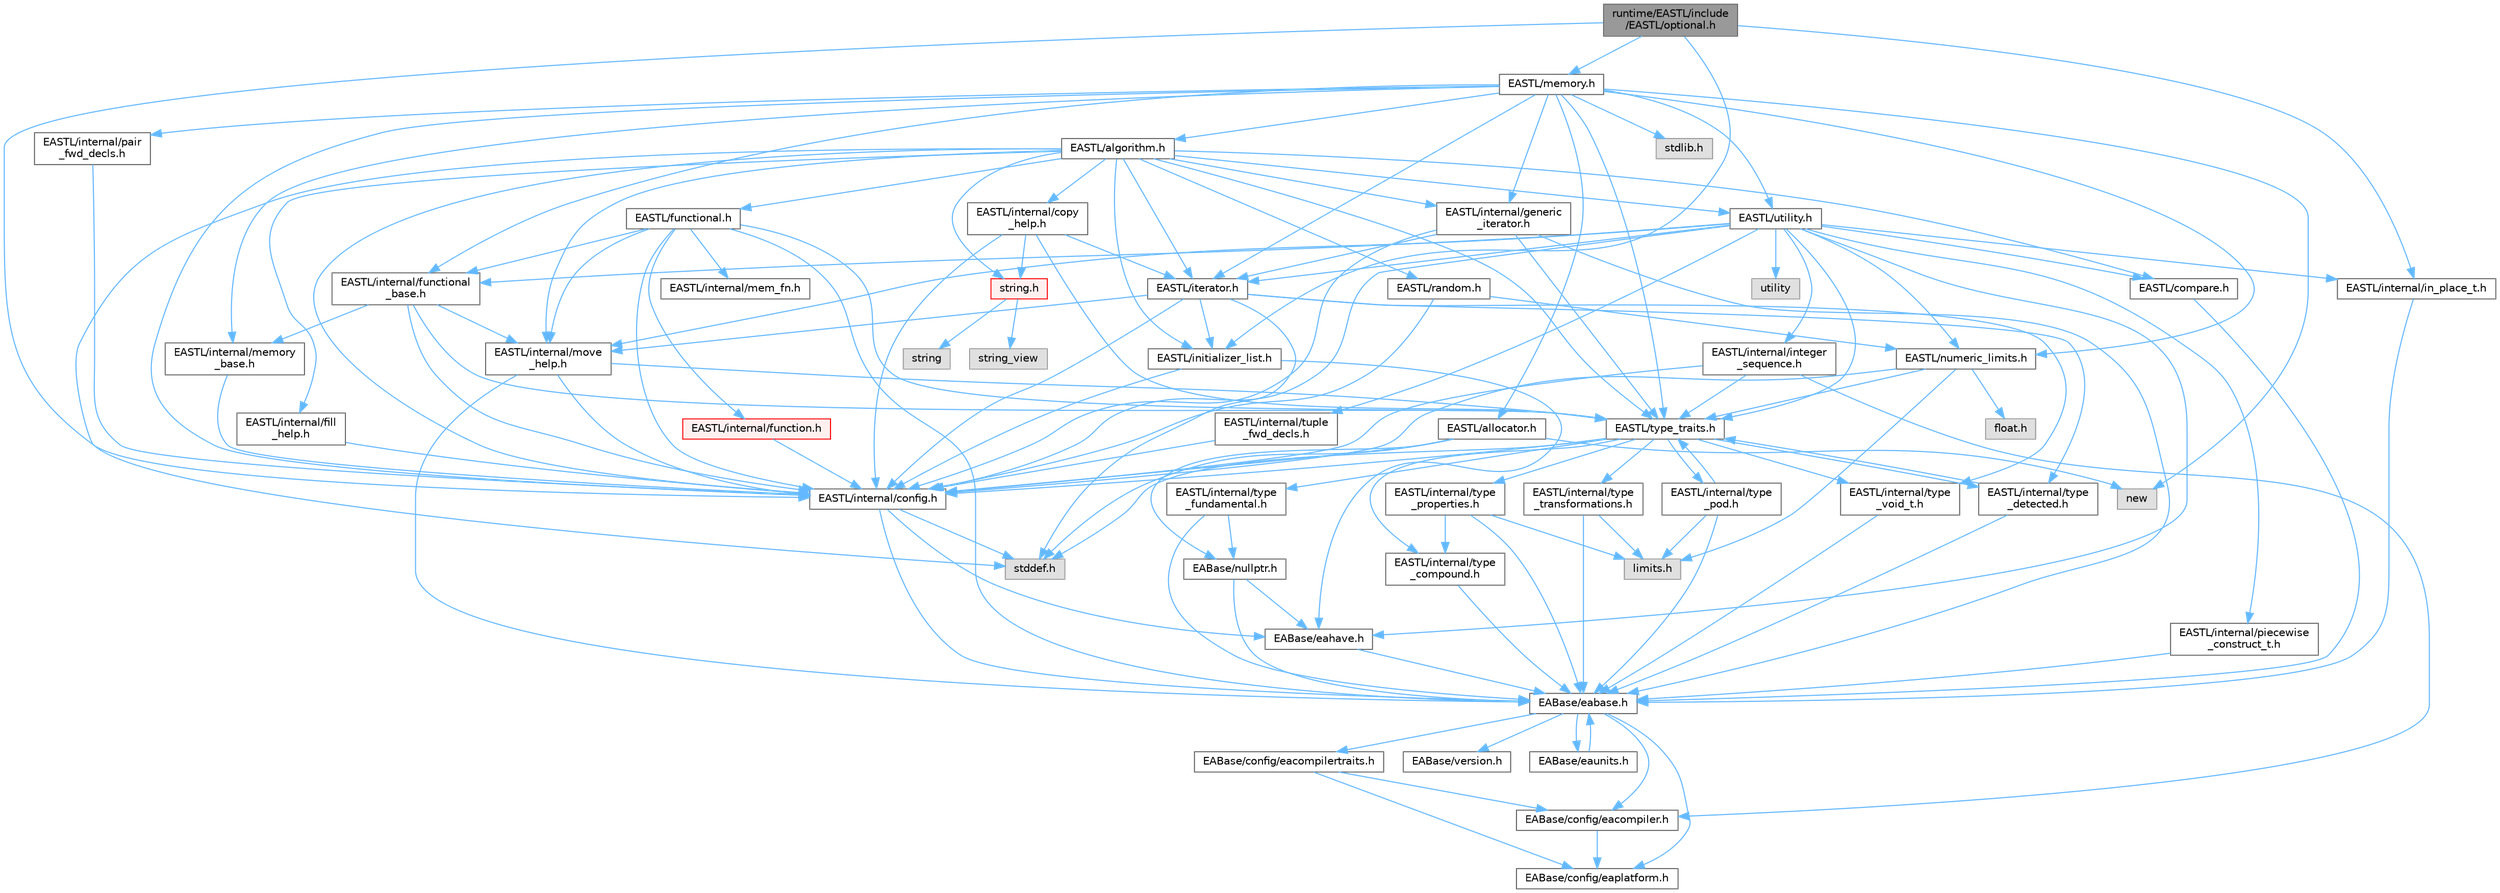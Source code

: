 digraph "runtime/EASTL/include/EASTL/optional.h"
{
 // LATEX_PDF_SIZE
  bgcolor="transparent";
  edge [fontname=Helvetica,fontsize=10,labelfontname=Helvetica,labelfontsize=10];
  node [fontname=Helvetica,fontsize=10,shape=box,height=0.2,width=0.4];
  Node1 [id="Node000001",label="runtime/EASTL/include\l/EASTL/optional.h",height=0.2,width=0.4,color="gray40", fillcolor="grey60", style="filled", fontcolor="black",tooltip=" "];
  Node1 -> Node2 [id="edge136_Node000001_Node000002",color="steelblue1",style="solid",tooltip=" "];
  Node2 [id="Node000002",label="EASTL/internal/config.h",height=0.2,width=0.4,color="grey40", fillcolor="white", style="filled",URL="$config_8h.html",tooltip=" "];
  Node2 -> Node3 [id="edge137_Node000002_Node000003",color="steelblue1",style="solid",tooltip=" "];
  Node3 [id="Node000003",label="EABase/eabase.h",height=0.2,width=0.4,color="grey40", fillcolor="white", style="filled",URL="$eabase_8h.html",tooltip=" "];
  Node3 -> Node4 [id="edge138_Node000003_Node000004",color="steelblue1",style="solid",tooltip=" "];
  Node4 [id="Node000004",label="EABase/config/eacompiler.h",height=0.2,width=0.4,color="grey40", fillcolor="white", style="filled",URL="$eacompiler_8h.html",tooltip=" "];
  Node4 -> Node5 [id="edge139_Node000004_Node000005",color="steelblue1",style="solid",tooltip=" "];
  Node5 [id="Node000005",label="EABase/config/eaplatform.h",height=0.2,width=0.4,color="grey40", fillcolor="white", style="filled",URL="$eaplatform_8h.html",tooltip=" "];
  Node3 -> Node6 [id="edge140_Node000003_Node000006",color="steelblue1",style="solid",tooltip=" "];
  Node6 [id="Node000006",label="EABase/config/eacompilertraits.h",height=0.2,width=0.4,color="grey40", fillcolor="white", style="filled",URL="$eacompilertraits_8h.html",tooltip=" "];
  Node6 -> Node5 [id="edge141_Node000006_Node000005",color="steelblue1",style="solid",tooltip=" "];
  Node6 -> Node4 [id="edge142_Node000006_Node000004",color="steelblue1",style="solid",tooltip=" "];
  Node3 -> Node5 [id="edge143_Node000003_Node000005",color="steelblue1",style="solid",tooltip=" "];
  Node3 -> Node7 [id="edge144_Node000003_Node000007",color="steelblue1",style="solid",tooltip=" "];
  Node7 [id="Node000007",label="EABase/version.h",height=0.2,width=0.4,color="grey40", fillcolor="white", style="filled",URL="$_e_a_s_t_l_2packages_2_e_a_base_2include_2_common_2_e_a_base_2version_8h.html",tooltip=" "];
  Node3 -> Node8 [id="edge145_Node000003_Node000008",color="steelblue1",style="solid",tooltip=" "];
  Node8 [id="Node000008",label="EABase/eaunits.h",height=0.2,width=0.4,color="grey40", fillcolor="white", style="filled",URL="$eaunits_8h.html",tooltip=" "];
  Node8 -> Node3 [id="edge146_Node000008_Node000003",color="steelblue1",style="solid",tooltip=" "];
  Node2 -> Node9 [id="edge147_Node000002_Node000009",color="steelblue1",style="solid",tooltip=" "];
  Node9 [id="Node000009",label="EABase/eahave.h",height=0.2,width=0.4,color="grey40", fillcolor="white", style="filled",URL="$eahave_8h.html",tooltip=" "];
  Node9 -> Node3 [id="edge148_Node000009_Node000003",color="steelblue1",style="solid",tooltip=" "];
  Node2 -> Node10 [id="edge149_Node000002_Node000010",color="steelblue1",style="solid",tooltip=" "];
  Node10 [id="Node000010",label="stddef.h",height=0.2,width=0.4,color="grey60", fillcolor="#E0E0E0", style="filled",tooltip=" "];
  Node1 -> Node11 [id="edge150_Node000001_Node000011",color="steelblue1",style="solid",tooltip=" "];
  Node11 [id="Node000011",label="EASTL/initializer_list.h",height=0.2,width=0.4,color="grey40", fillcolor="white", style="filled",URL="$initializer__list_8h.html",tooltip=" "];
  Node11 -> Node2 [id="edge151_Node000011_Node000002",color="steelblue1",style="solid",tooltip=" "];
  Node11 -> Node9 [id="edge152_Node000011_Node000009",color="steelblue1",style="solid",tooltip=" "];
  Node1 -> Node12 [id="edge153_Node000001_Node000012",color="steelblue1",style="solid",tooltip=" "];
  Node12 [id="Node000012",label="EASTL/memory.h",height=0.2,width=0.4,color="grey40", fillcolor="white", style="filled",URL="$_e_a_s_t_l_2include_2_e_a_s_t_l_2memory_8h.html",tooltip=" "];
  Node12 -> Node2 [id="edge154_Node000012_Node000002",color="steelblue1",style="solid",tooltip=" "];
  Node12 -> Node13 [id="edge155_Node000012_Node000013",color="steelblue1",style="solid",tooltip=" "];
  Node13 [id="Node000013",label="EASTL/internal/memory\l_base.h",height=0.2,width=0.4,color="grey40", fillcolor="white", style="filled",URL="$memory__base_8h.html",tooltip=" "];
  Node13 -> Node2 [id="edge156_Node000013_Node000002",color="steelblue1",style="solid",tooltip=" "];
  Node12 -> Node14 [id="edge157_Node000012_Node000014",color="steelblue1",style="solid",tooltip=" "];
  Node14 [id="Node000014",label="EASTL/internal/generic\l_iterator.h",height=0.2,width=0.4,color="grey40", fillcolor="white", style="filled",URL="$generic__iterator_8h.html",tooltip=" "];
  Node14 -> Node3 [id="edge158_Node000014_Node000003",color="steelblue1",style="solid",tooltip=" "];
  Node14 -> Node2 [id="edge159_Node000014_Node000002",color="steelblue1",style="solid",tooltip=" "];
  Node14 -> Node15 [id="edge160_Node000014_Node000015",color="steelblue1",style="solid",tooltip=" "];
  Node15 [id="Node000015",label="EASTL/iterator.h",height=0.2,width=0.4,color="grey40", fillcolor="white", style="filled",URL="$_e_a_s_t_l_2include_2_e_a_s_t_l_2iterator_8h.html",tooltip=" "];
  Node15 -> Node2 [id="edge161_Node000015_Node000002",color="steelblue1",style="solid",tooltip=" "];
  Node15 -> Node16 [id="edge162_Node000015_Node000016",color="steelblue1",style="solid",tooltip=" "];
  Node16 [id="Node000016",label="EASTL/internal/move\l_help.h",height=0.2,width=0.4,color="grey40", fillcolor="white", style="filled",URL="$move__help_8h.html",tooltip=" "];
  Node16 -> Node3 [id="edge163_Node000016_Node000003",color="steelblue1",style="solid",tooltip=" "];
  Node16 -> Node2 [id="edge164_Node000016_Node000002",color="steelblue1",style="solid",tooltip=" "];
  Node16 -> Node17 [id="edge165_Node000016_Node000017",color="steelblue1",style="solid",tooltip=" "];
  Node17 [id="Node000017",label="EASTL/type_traits.h",height=0.2,width=0.4,color="grey40", fillcolor="white", style="filled",URL="$_e_a_s_t_l_2include_2_e_a_s_t_l_2type__traits_8h.html",tooltip=" "];
  Node17 -> Node2 [id="edge166_Node000017_Node000002",color="steelblue1",style="solid",tooltip=" "];
  Node17 -> Node10 [id="edge167_Node000017_Node000010",color="steelblue1",style="solid",tooltip=" "];
  Node17 -> Node18 [id="edge168_Node000017_Node000018",color="steelblue1",style="solid",tooltip=" "];
  Node18 [id="Node000018",label="EASTL/internal/type\l_fundamental.h",height=0.2,width=0.4,color="grey40", fillcolor="white", style="filled",URL="$type__fundamental_8h.html",tooltip=" "];
  Node18 -> Node3 [id="edge169_Node000018_Node000003",color="steelblue1",style="solid",tooltip=" "];
  Node18 -> Node19 [id="edge170_Node000018_Node000019",color="steelblue1",style="solid",tooltip=" "];
  Node19 [id="Node000019",label="EABase/nullptr.h",height=0.2,width=0.4,color="grey40", fillcolor="white", style="filled",URL="$nullptr_8h.html",tooltip=" "];
  Node19 -> Node3 [id="edge171_Node000019_Node000003",color="steelblue1",style="solid",tooltip=" "];
  Node19 -> Node9 [id="edge172_Node000019_Node000009",color="steelblue1",style="solid",tooltip=" "];
  Node17 -> Node20 [id="edge173_Node000017_Node000020",color="steelblue1",style="solid",tooltip=" "];
  Node20 [id="Node000020",label="EASTL/internal/type\l_transformations.h",height=0.2,width=0.4,color="grey40", fillcolor="white", style="filled",URL="$type__transformations_8h.html",tooltip=" "];
  Node20 -> Node3 [id="edge174_Node000020_Node000003",color="steelblue1",style="solid",tooltip=" "];
  Node20 -> Node21 [id="edge175_Node000020_Node000021",color="steelblue1",style="solid",tooltip=" "];
  Node21 [id="Node000021",label="limits.h",height=0.2,width=0.4,color="grey60", fillcolor="#E0E0E0", style="filled",tooltip=" "];
  Node17 -> Node22 [id="edge176_Node000017_Node000022",color="steelblue1",style="solid",tooltip=" "];
  Node22 [id="Node000022",label="EASTL/internal/type\l_void_t.h",height=0.2,width=0.4,color="grey40", fillcolor="white", style="filled",URL="$type__void__t_8h.html",tooltip=" "];
  Node22 -> Node3 [id="edge177_Node000022_Node000003",color="steelblue1",style="solid",tooltip=" "];
  Node17 -> Node23 [id="edge178_Node000017_Node000023",color="steelblue1",style="solid",tooltip=" "];
  Node23 [id="Node000023",label="EASTL/internal/type\l_properties.h",height=0.2,width=0.4,color="grey40", fillcolor="white", style="filled",URL="$type__properties_8h.html",tooltip=" "];
  Node23 -> Node3 [id="edge179_Node000023_Node000003",color="steelblue1",style="solid",tooltip=" "];
  Node23 -> Node21 [id="edge180_Node000023_Node000021",color="steelblue1",style="solid",tooltip=" "];
  Node23 -> Node24 [id="edge181_Node000023_Node000024",color="steelblue1",style="solid",tooltip=" "];
  Node24 [id="Node000024",label="EASTL/internal/type\l_compound.h",height=0.2,width=0.4,color="grey40", fillcolor="white", style="filled",URL="$type__compound_8h.html",tooltip=" "];
  Node24 -> Node3 [id="edge182_Node000024_Node000003",color="steelblue1",style="solid",tooltip=" "];
  Node17 -> Node24 [id="edge183_Node000017_Node000024",color="steelblue1",style="solid",tooltip=" "];
  Node17 -> Node25 [id="edge184_Node000017_Node000025",color="steelblue1",style="solid",tooltip=" "];
  Node25 [id="Node000025",label="EASTL/internal/type\l_pod.h",height=0.2,width=0.4,color="grey40", fillcolor="white", style="filled",URL="$type__pod_8h.html",tooltip=" "];
  Node25 -> Node3 [id="edge185_Node000025_Node000003",color="steelblue1",style="solid",tooltip=" "];
  Node25 -> Node21 [id="edge186_Node000025_Node000021",color="steelblue1",style="solid",tooltip=" "];
  Node25 -> Node17 [id="edge187_Node000025_Node000017",color="steelblue1",style="solid",tooltip=" "];
  Node17 -> Node26 [id="edge188_Node000017_Node000026",color="steelblue1",style="solid",tooltip=" "];
  Node26 [id="Node000026",label="EASTL/internal/type\l_detected.h",height=0.2,width=0.4,color="grey40", fillcolor="white", style="filled",URL="$type__detected_8h.html",tooltip=" "];
  Node26 -> Node3 [id="edge189_Node000026_Node000003",color="steelblue1",style="solid",tooltip=" "];
  Node26 -> Node17 [id="edge190_Node000026_Node000017",color="steelblue1",style="solid",tooltip=" "];
  Node15 -> Node26 [id="edge191_Node000015_Node000026",color="steelblue1",style="solid",tooltip=" "];
  Node15 -> Node22 [id="edge192_Node000015_Node000022",color="steelblue1",style="solid",tooltip=" "];
  Node15 -> Node11 [id="edge193_Node000015_Node000011",color="steelblue1",style="solid",tooltip=" "];
  Node15 -> Node10 [id="edge194_Node000015_Node000010",color="steelblue1",style="solid",tooltip=" "];
  Node14 -> Node17 [id="edge195_Node000014_Node000017",color="steelblue1",style="solid",tooltip=" "];
  Node12 -> Node27 [id="edge196_Node000012_Node000027",color="steelblue1",style="solid",tooltip=" "];
  Node27 [id="Node000027",label="EASTL/internal/pair\l_fwd_decls.h",height=0.2,width=0.4,color="grey40", fillcolor="white", style="filled",URL="$pair__fwd__decls_8h.html",tooltip=" "];
  Node27 -> Node2 [id="edge197_Node000027_Node000002",color="steelblue1",style="solid",tooltip=" "];
  Node12 -> Node28 [id="edge198_Node000012_Node000028",color="steelblue1",style="solid",tooltip=" "];
  Node28 [id="Node000028",label="EASTL/internal/functional\l_base.h",height=0.2,width=0.4,color="grey40", fillcolor="white", style="filled",URL="$functional__base_8h.html",tooltip=" "];
  Node28 -> Node2 [id="edge199_Node000028_Node000002",color="steelblue1",style="solid",tooltip=" "];
  Node28 -> Node13 [id="edge200_Node000028_Node000013",color="steelblue1",style="solid",tooltip=" "];
  Node28 -> Node16 [id="edge201_Node000028_Node000016",color="steelblue1",style="solid",tooltip=" "];
  Node28 -> Node17 [id="edge202_Node000028_Node000017",color="steelblue1",style="solid",tooltip=" "];
  Node12 -> Node29 [id="edge203_Node000012_Node000029",color="steelblue1",style="solid",tooltip=" "];
  Node29 [id="Node000029",label="EASTL/algorithm.h",height=0.2,width=0.4,color="grey40", fillcolor="white", style="filled",URL="$_e_a_s_t_l_2include_2_e_a_s_t_l_2algorithm_8h.html",tooltip=" "];
  Node29 -> Node2 [id="edge204_Node000029_Node000002",color="steelblue1",style="solid",tooltip=" "];
  Node29 -> Node17 [id="edge205_Node000029_Node000017",color="steelblue1",style="solid",tooltip=" "];
  Node29 -> Node16 [id="edge206_Node000029_Node000016",color="steelblue1",style="solid",tooltip=" "];
  Node29 -> Node30 [id="edge207_Node000029_Node000030",color="steelblue1",style="solid",tooltip=" "];
  Node30 [id="Node000030",label="EASTL/internal/copy\l_help.h",height=0.2,width=0.4,color="grey40", fillcolor="white", style="filled",URL="$copy__help_8h.html",tooltip=" "];
  Node30 -> Node2 [id="edge208_Node000030_Node000002",color="steelblue1",style="solid",tooltip=" "];
  Node30 -> Node17 [id="edge209_Node000030_Node000017",color="steelblue1",style="solid",tooltip=" "];
  Node30 -> Node15 [id="edge210_Node000030_Node000015",color="steelblue1",style="solid",tooltip=" "];
  Node30 -> Node31 [id="edge211_Node000030_Node000031",color="steelblue1",style="solid",tooltip=" "];
  Node31 [id="Node000031",label="string.h",height=0.2,width=0.4,color="red", fillcolor="#FFF0F0", style="filled",URL="$string_8h.html",tooltip=" "];
  Node31 -> Node32 [id="edge212_Node000031_Node000032",color="steelblue1",style="solid",tooltip=" "];
  Node32 [id="Node000032",label="string",height=0.2,width=0.4,color="grey60", fillcolor="#E0E0E0", style="filled",tooltip=" "];
  Node31 -> Node33 [id="edge213_Node000031_Node000033",color="steelblue1",style="solid",tooltip=" "];
  Node33 [id="Node000033",label="string_view",height=0.2,width=0.4,color="grey60", fillcolor="#E0E0E0", style="filled",tooltip=" "];
  Node29 -> Node148 [id="edge214_Node000029_Node000148",color="steelblue1",style="solid",tooltip=" "];
  Node148 [id="Node000148",label="EASTL/internal/fill\l_help.h",height=0.2,width=0.4,color="grey40", fillcolor="white", style="filled",URL="$fill__help_8h.html",tooltip=" "];
  Node148 -> Node2 [id="edge215_Node000148_Node000002",color="steelblue1",style="solid",tooltip=" "];
  Node29 -> Node11 [id="edge216_Node000029_Node000011",color="steelblue1",style="solid",tooltip=" "];
  Node29 -> Node15 [id="edge217_Node000029_Node000015",color="steelblue1",style="solid",tooltip=" "];
  Node29 -> Node48 [id="edge218_Node000029_Node000048",color="steelblue1",style="solid",tooltip=" "];
  Node48 [id="Node000048",label="EASTL/functional.h",height=0.2,width=0.4,color="grey40", fillcolor="white", style="filled",URL="$_e_a_s_t_l_2include_2_e_a_s_t_l_2functional_8h.html",tooltip=" "];
  Node48 -> Node3 [id="edge219_Node000048_Node000003",color="steelblue1",style="solid",tooltip=" "];
  Node48 -> Node2 [id="edge220_Node000048_Node000002",color="steelblue1",style="solid",tooltip=" "];
  Node48 -> Node16 [id="edge221_Node000048_Node000016",color="steelblue1",style="solid",tooltip=" "];
  Node48 -> Node17 [id="edge222_Node000048_Node000017",color="steelblue1",style="solid",tooltip=" "];
  Node48 -> Node28 [id="edge223_Node000048_Node000028",color="steelblue1",style="solid",tooltip=" "];
  Node48 -> Node49 [id="edge224_Node000048_Node000049",color="steelblue1",style="solid",tooltip=" "];
  Node49 [id="Node000049",label="EASTL/internal/mem_fn.h",height=0.2,width=0.4,color="grey40", fillcolor="white", style="filled",URL="$mem__fn_8h.html",tooltip=" "];
  Node48 -> Node50 [id="edge225_Node000048_Node000050",color="steelblue1",style="solid",tooltip=" "];
  Node50 [id="Node000050",label="EASTL/internal/function.h",height=0.2,width=0.4,color="red", fillcolor="#FFF0F0", style="filled",URL="$_e_a_s_t_l_2include_2_e_a_s_t_l_2internal_2function_8h.html",tooltip=" "];
  Node50 -> Node2 [id="edge226_Node000050_Node000002",color="steelblue1",style="solid",tooltip=" "];
  Node29 -> Node54 [id="edge227_Node000029_Node000054",color="steelblue1",style="solid",tooltip=" "];
  Node54 [id="Node000054",label="EASTL/utility.h",height=0.2,width=0.4,color="grey40", fillcolor="white", style="filled",URL="$_e_a_s_t_l_2include_2_e_a_s_t_l_2utility_8h.html",tooltip=" "];
  Node54 -> Node2 [id="edge228_Node000054_Node000002",color="steelblue1",style="solid",tooltip=" "];
  Node54 -> Node17 [id="edge229_Node000054_Node000017",color="steelblue1",style="solid",tooltip=" "];
  Node54 -> Node15 [id="edge230_Node000054_Node000015",color="steelblue1",style="solid",tooltip=" "];
  Node54 -> Node55 [id="edge231_Node000054_Node000055",color="steelblue1",style="solid",tooltip=" "];
  Node55 [id="Node000055",label="EASTL/numeric_limits.h",height=0.2,width=0.4,color="grey40", fillcolor="white", style="filled",URL="$numeric__limits_8h.html",tooltip=" "];
  Node55 -> Node2 [id="edge232_Node000055_Node000002",color="steelblue1",style="solid",tooltip=" "];
  Node55 -> Node17 [id="edge233_Node000055_Node000017",color="steelblue1",style="solid",tooltip=" "];
  Node55 -> Node21 [id="edge234_Node000055_Node000021",color="steelblue1",style="solid",tooltip=" "];
  Node55 -> Node56 [id="edge235_Node000055_Node000056",color="steelblue1",style="solid",tooltip=" "];
  Node56 [id="Node000056",label="float.h",height=0.2,width=0.4,color="grey60", fillcolor="#E0E0E0", style="filled",tooltip=" "];
  Node54 -> Node57 [id="edge236_Node000054_Node000057",color="steelblue1",style="solid",tooltip=" "];
  Node57 [id="Node000057",label="EASTL/compare.h",height=0.2,width=0.4,color="grey40", fillcolor="white", style="filled",URL="$compare_8h.html",tooltip=" "];
  Node57 -> Node3 [id="edge237_Node000057_Node000003",color="steelblue1",style="solid",tooltip=" "];
  Node54 -> Node28 [id="edge238_Node000054_Node000028",color="steelblue1",style="solid",tooltip=" "];
  Node54 -> Node16 [id="edge239_Node000054_Node000016",color="steelblue1",style="solid",tooltip=" "];
  Node54 -> Node9 [id="edge240_Node000054_Node000009",color="steelblue1",style="solid",tooltip=" "];
  Node54 -> Node58 [id="edge241_Node000054_Node000058",color="steelblue1",style="solid",tooltip=" "];
  Node58 [id="Node000058",label="EASTL/internal/integer\l_sequence.h",height=0.2,width=0.4,color="grey40", fillcolor="white", style="filled",URL="$integer__sequence_8h.html",tooltip=" "];
  Node58 -> Node4 [id="edge242_Node000058_Node000004",color="steelblue1",style="solid",tooltip=" "];
  Node58 -> Node2 [id="edge243_Node000058_Node000002",color="steelblue1",style="solid",tooltip=" "];
  Node58 -> Node17 [id="edge244_Node000058_Node000017",color="steelblue1",style="solid",tooltip=" "];
  Node54 -> Node59 [id="edge245_Node000054_Node000059",color="steelblue1",style="solid",tooltip=" "];
  Node59 [id="Node000059",label="EASTL/internal/tuple\l_fwd_decls.h",height=0.2,width=0.4,color="grey40", fillcolor="white", style="filled",URL="$tuple__fwd__decls_8h.html",tooltip=" "];
  Node59 -> Node2 [id="edge246_Node000059_Node000002",color="steelblue1",style="solid",tooltip=" "];
  Node54 -> Node60 [id="edge247_Node000054_Node000060",color="steelblue1",style="solid",tooltip=" "];
  Node60 [id="Node000060",label="EASTL/internal/in_place_t.h",height=0.2,width=0.4,color="grey40", fillcolor="white", style="filled",URL="$in__place__t_8h.html",tooltip=" "];
  Node60 -> Node3 [id="edge248_Node000060_Node000003",color="steelblue1",style="solid",tooltip=" "];
  Node54 -> Node61 [id="edge249_Node000054_Node000061",color="steelblue1",style="solid",tooltip=" "];
  Node61 [id="Node000061",label="EASTL/internal/piecewise\l_construct_t.h",height=0.2,width=0.4,color="grey40", fillcolor="white", style="filled",URL="$piecewise__construct__t_8h.html",tooltip=" "];
  Node61 -> Node3 [id="edge250_Node000061_Node000003",color="steelblue1",style="solid",tooltip=" "];
  Node54 -> Node62 [id="edge251_Node000054_Node000062",color="steelblue1",style="solid",tooltip=" "];
  Node62 [id="Node000062",label="utility",height=0.2,width=0.4,color="grey60", fillcolor="#E0E0E0", style="filled",tooltip=" "];
  Node29 -> Node14 [id="edge252_Node000029_Node000014",color="steelblue1",style="solid",tooltip=" "];
  Node29 -> Node149 [id="edge253_Node000029_Node000149",color="steelblue1",style="solid",tooltip=" "];
  Node149 [id="Node000149",label="EASTL/random.h",height=0.2,width=0.4,color="grey40", fillcolor="white", style="filled",URL="$random_8h.html",tooltip=" "];
  Node149 -> Node2 [id="edge254_Node000149_Node000002",color="steelblue1",style="solid",tooltip=" "];
  Node149 -> Node55 [id="edge255_Node000149_Node000055",color="steelblue1",style="solid",tooltip=" "];
  Node29 -> Node57 [id="edge256_Node000029_Node000057",color="steelblue1",style="solid",tooltip=" "];
  Node29 -> Node10 [id="edge257_Node000029_Node000010",color="steelblue1",style="solid",tooltip=" "];
  Node29 -> Node31 [id="edge258_Node000029_Node000031",color="steelblue1",style="solid",tooltip=" "];
  Node12 -> Node17 [id="edge259_Node000012_Node000017",color="steelblue1",style="solid",tooltip=" "];
  Node12 -> Node52 [id="edge260_Node000012_Node000052",color="steelblue1",style="solid",tooltip=" "];
  Node52 [id="Node000052",label="EASTL/allocator.h",height=0.2,width=0.4,color="grey40", fillcolor="white", style="filled",URL="$allocator_8h.html",tooltip=" "];
  Node52 -> Node2 [id="edge261_Node000052_Node000002",color="steelblue1",style="solid",tooltip=" "];
  Node52 -> Node19 [id="edge262_Node000052_Node000019",color="steelblue1",style="solid",tooltip=" "];
  Node52 -> Node10 [id="edge263_Node000052_Node000010",color="steelblue1",style="solid",tooltip=" "];
  Node52 -> Node44 [id="edge264_Node000052_Node000044",color="steelblue1",style="solid",tooltip=" "];
  Node44 [id="Node000044",label="new",height=0.2,width=0.4,color="grey60", fillcolor="#E0E0E0", style="filled",tooltip=" "];
  Node12 -> Node15 [id="edge265_Node000012_Node000015",color="steelblue1",style="solid",tooltip=" "];
  Node12 -> Node54 [id="edge266_Node000012_Node000054",color="steelblue1",style="solid",tooltip=" "];
  Node12 -> Node55 [id="edge267_Node000012_Node000055",color="steelblue1",style="solid",tooltip=" "];
  Node12 -> Node150 [id="edge268_Node000012_Node000150",color="steelblue1",style="solid",tooltip=" "];
  Node150 [id="Node000150",label="stdlib.h",height=0.2,width=0.4,color="grey60", fillcolor="#E0E0E0", style="filled",tooltip=" "];
  Node12 -> Node44 [id="edge269_Node000012_Node000044",color="steelblue1",style="solid",tooltip=" "];
  Node1 -> Node60 [id="edge270_Node000001_Node000060",color="steelblue1",style="solid",tooltip=" "];
}
